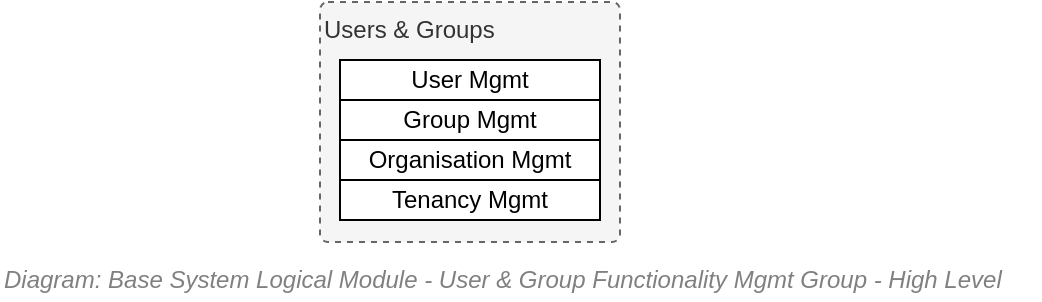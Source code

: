 <mxfile compressed="false" version="17.5.0" type="google">
  <diagram name="Functionality/Capabilities/User &amp; Group Management" id="pxDrP1qXb-jRke9CEae6">
    <mxGraphModel grid="1" page="1" gridSize="10" guides="1" tooltips="1" connect="0" arrows="1" fold="1" pageScale="1" pageWidth="827" pageHeight="1169" math="0" shadow="0">
      <root>
        <mxCell id="vb13An-UtkVGvZ7uddKO-0" />
        <mxCell id="vb13An-UtkVGvZ7uddKO-1" parent="vb13An-UtkVGvZ7uddKO-0" />
        <mxCell id="vb13An-UtkVGvZ7uddKO-2" value="Users &amp;amp; Groups" style="rounded=1;whiteSpace=wrap;html=1;strokeWidth=1;fillColor=#f5f5f5;dashed=1;absoluteArcSize=1;arcSize=8;container=1;collapsible=0;recursiveResize=0;align=left;verticalAlign=top;strokeColor=#666666;fontColor=#333333;" vertex="1" parent="vb13An-UtkVGvZ7uddKO-1">
          <mxGeometry x="280" y="271" width="150" height="120" as="geometry" />
        </mxCell>
        <mxCell id="vb13An-UtkVGvZ7uddKO-20" value="User Mgmt" style="rounded=0;whiteSpace=wrap;html=1;" vertex="1" parent="vb13An-UtkVGvZ7uddKO-1">
          <mxGeometry x="290" y="300" width="130" height="20" as="geometry" />
        </mxCell>
        <mxCell id="vb13An-UtkVGvZ7uddKO-21" value="Group Mgmt" style="rounded=0;whiteSpace=wrap;html=1;" vertex="1" parent="vb13An-UtkVGvZ7uddKO-1">
          <mxGeometry x="290" y="320" width="130" height="20" as="geometry" />
        </mxCell>
        <mxCell id="vb13An-UtkVGvZ7uddKO-22" value="Organisation Mgmt" style="rounded=0;whiteSpace=wrap;html=1;" vertex="1" parent="vb13An-UtkVGvZ7uddKO-1">
          <mxGeometry x="290" y="340" width="130" height="20" as="geometry" />
        </mxCell>
        <mxCell id="vb13An-UtkVGvZ7uddKO-23" value="Tenancy Mgmt" style="rounded=0;whiteSpace=wrap;html=1;" vertex="1" parent="vb13An-UtkVGvZ7uddKO-1">
          <mxGeometry x="290" y="360" width="130" height="20" as="geometry" />
        </mxCell>
        <mxCell id="vb13An-UtkVGvZ7uddKO-46" value="&lt;font style=&quot;font-size: 12px&quot;&gt;Diagram: Base System Logical Module - User &amp;amp; Group Functionality Mgmt Group - High Level&lt;/font&gt;" style="text;strokeColor=none;fillColor=none;html=1;fontSize=12;fontStyle=2;verticalAlign=middle;align=left;shadow=0;glass=0;comic=0;opacity=30;fontColor=#808080;strokeWidth=1;" vertex="1" parent="vb13An-UtkVGvZ7uddKO-1">
          <mxGeometry x="120" y="400" width="520" height="20" as="geometry" />
        </mxCell>
      </root>
    </mxGraphModel>
  </diagram>
</mxfile>
